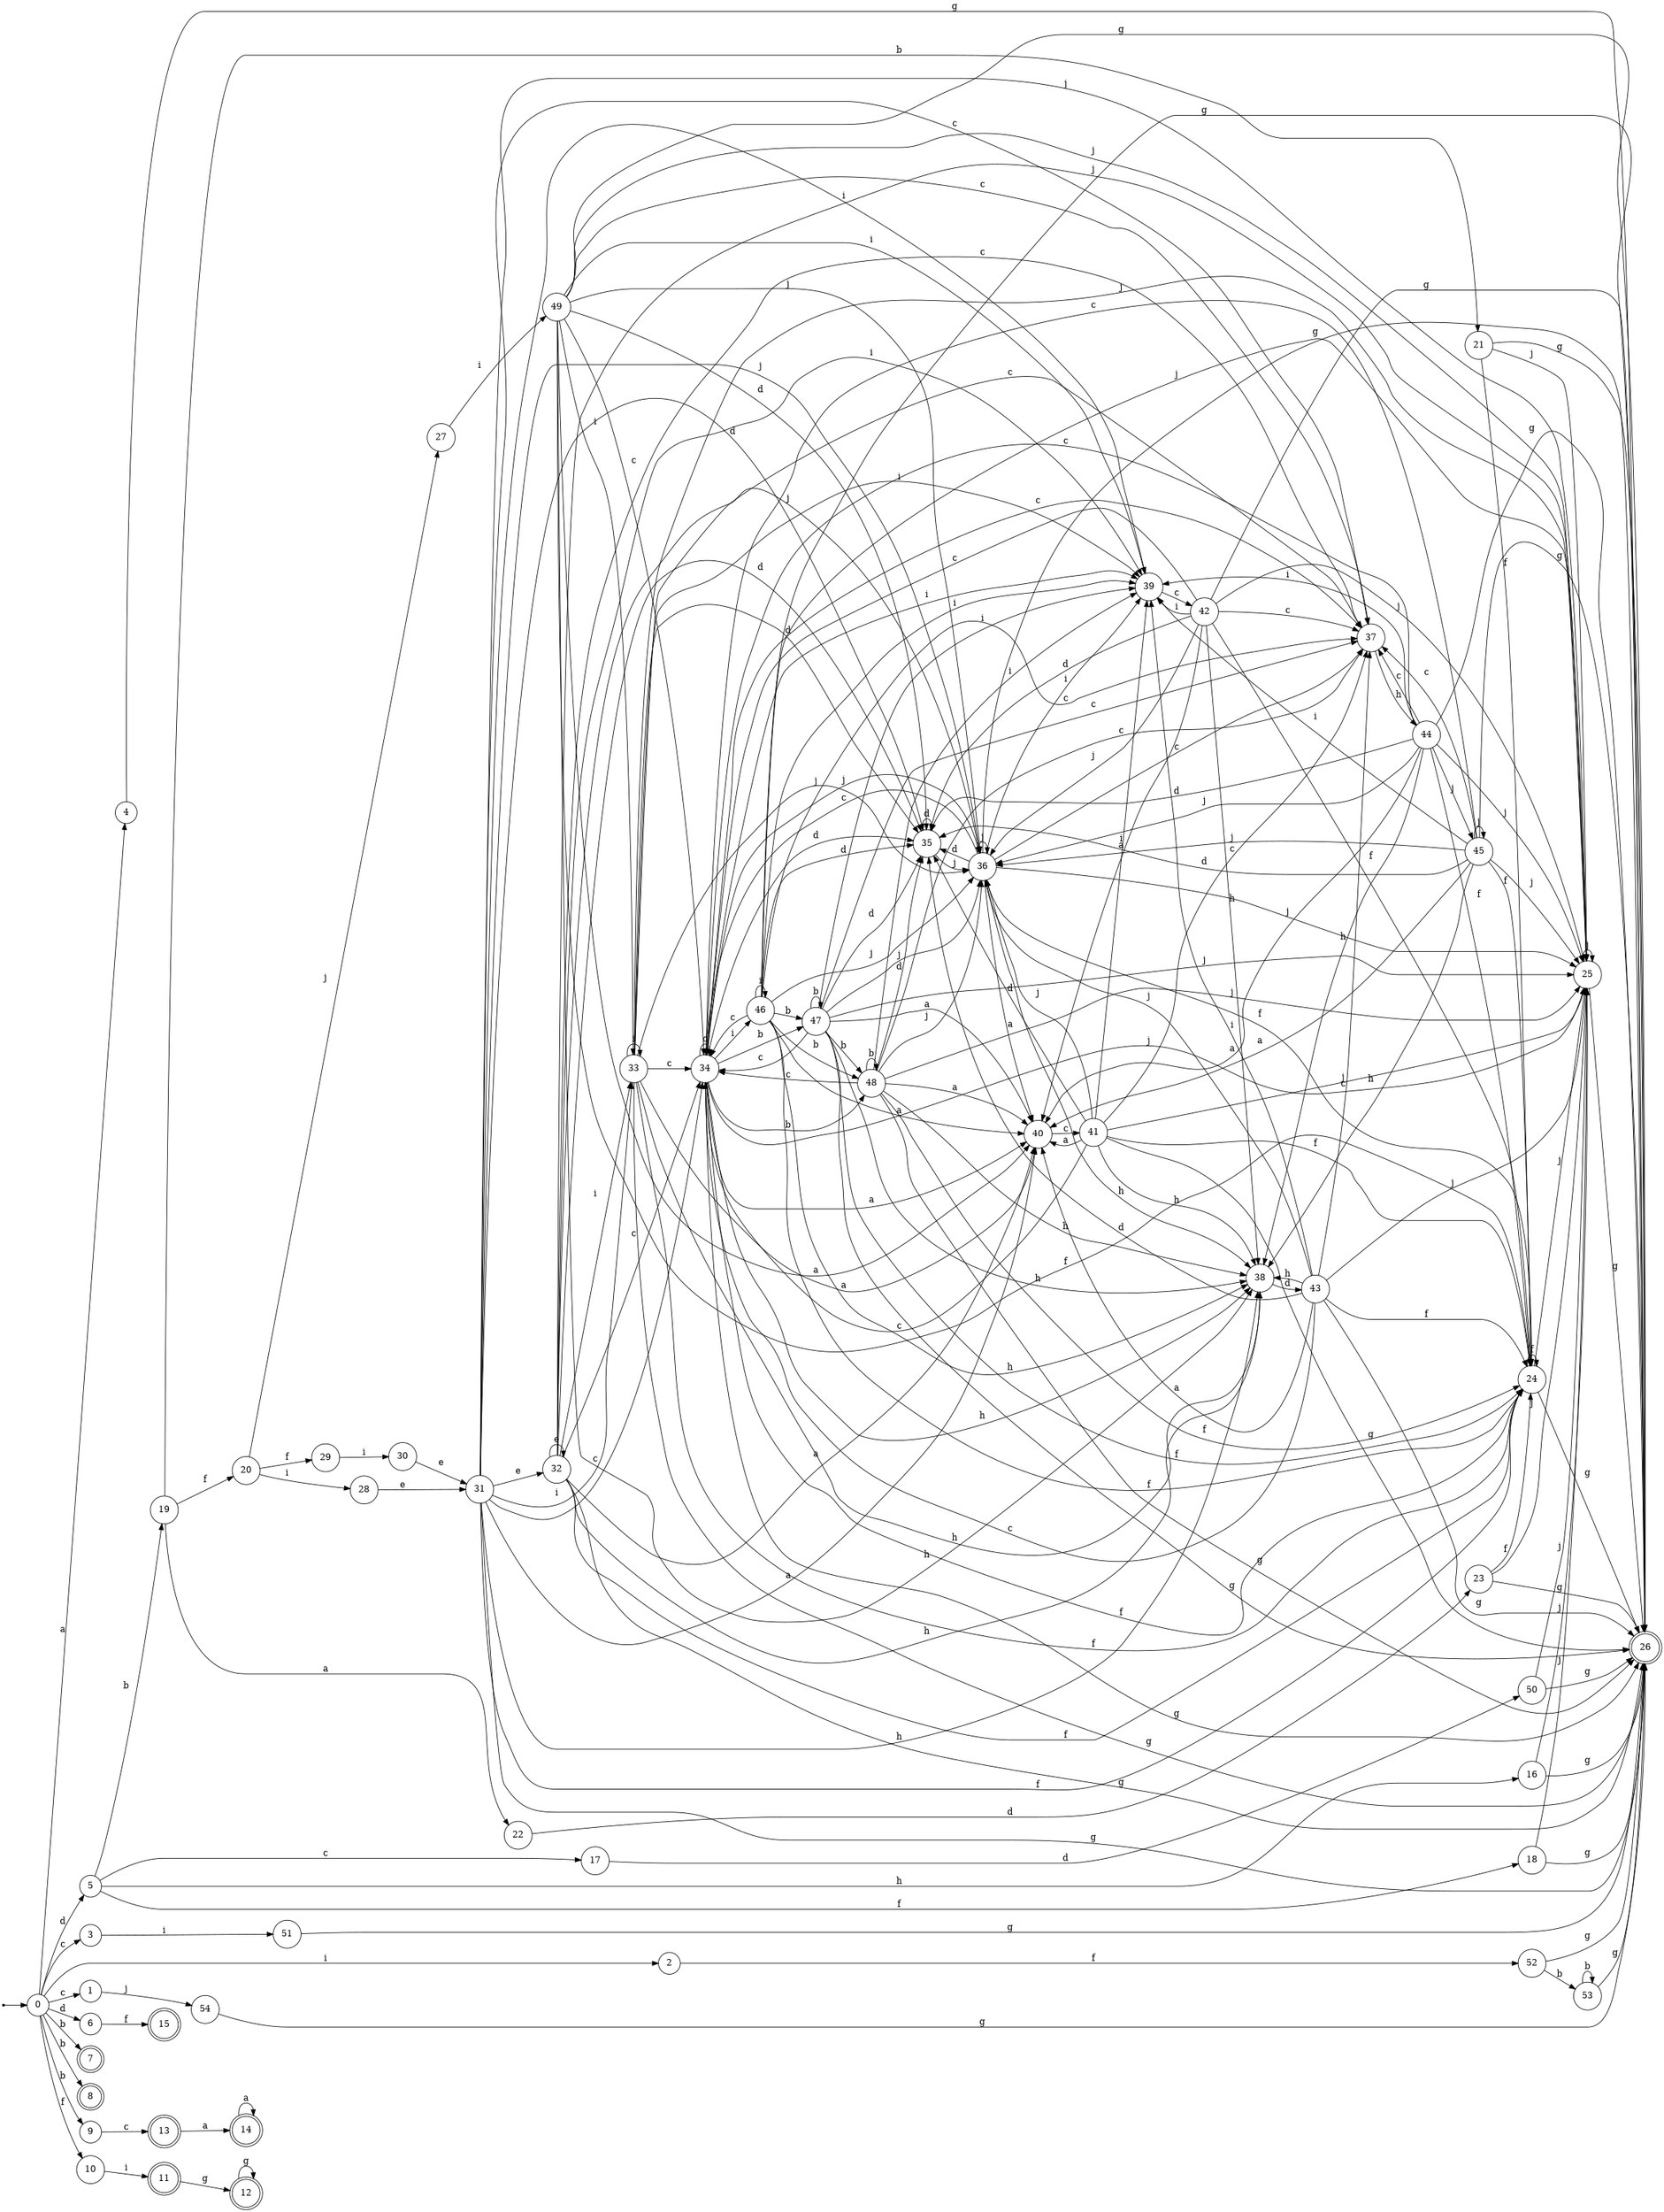 digraph finite_state_machine {
rankdir=LR;
size="20,20";
node [shape = point]; "dummy0"
node [shape = circle]; "0";
"dummy0" -> "0";
node [shape = circle]; "1";
node [shape = circle]; "2";
node [shape = circle]; "3";
node [shape = circle]; "4";
node [shape = circle]; "5";
node [shape = circle]; "6";
node [shape = doublecircle]; "7";node [shape = doublecircle]; "8";node [shape = circle]; "9";
node [shape = circle]; "10";
node [shape = doublecircle]; "11";node [shape = doublecircle]; "12";node [shape = doublecircle]; "13";node [shape = doublecircle]; "14";node [shape = doublecircle]; "15";node [shape = circle]; "16";
node [shape = circle]; "17";
node [shape = circle]; "18";
node [shape = circle]; "19";
node [shape = circle]; "20";
node [shape = circle]; "21";
node [shape = circle]; "22";
node [shape = circle]; "23";
node [shape = circle]; "24";
node [shape = circle]; "25";
node [shape = doublecircle]; "26";node [shape = circle]; "27";
node [shape = circle]; "28";
node [shape = circle]; "29";
node [shape = circle]; "30";
node [shape = circle]; "31";
node [shape = circle]; "32";
node [shape = circle]; "33";
node [shape = circle]; "34";
node [shape = circle]; "35";
node [shape = circle]; "36";
node [shape = circle]; "37";
node [shape = circle]; "38";
node [shape = circle]; "39";
node [shape = circle]; "40";
node [shape = circle]; "41";
node [shape = circle]; "42";
node [shape = circle]; "43";
node [shape = circle]; "44";
node [shape = circle]; "45";
node [shape = circle]; "46";
node [shape = circle]; "47";
node [shape = circle]; "48";
node [shape = circle]; "49";
node [shape = circle]; "50";
node [shape = circle]; "51";
node [shape = circle]; "52";
node [shape = circle]; "53";
node [shape = circle]; "54";
"0" -> "1" [label = "c"];
 "0" -> "3" [label = "c"];
 "0" -> "2" [label = "i"];
 "0" -> "4" [label = "a"];
 "0" -> "5" [label = "d"];
 "0" -> "6" [label = "d"];
 "0" -> "8" [label = "b"];
 "0" -> "9" [label = "b"];
 "0" -> "7" [label = "b"];
 "0" -> "10" [label = "f"];
 "10" -> "11" [label = "i"];
 "11" -> "12" [label = "g"];
 "12" -> "12" [label = "g"];
 "9" -> "13" [label = "c"];
 "13" -> "14" [label = "a"];
 "14" -> "14" [label = "a"];
 "6" -> "15" [label = "f"];
 "5" -> "16" [label = "h"];
 "5" -> "17" [label = "c"];
 "5" -> "18" [label = "f"];
 "5" -> "19" [label = "b"];
 "19" -> "20" [label = "f"];
 "19" -> "21" [label = "b"];
 "19" -> "22" [label = "a"];
 "22" -> "23" [label = "d"];
 "23" -> "24" [label = "f"];
 "23" -> "25" [label = "j"];
 "23" -> "26" [label = "g"];
 "25" -> "25" [label = "j"];
 "25" -> "26" [label = "g"];
 "24" -> "24" [label = "f"];
 "24" -> "25" [label = "j"];
 "24" -> "26" [label = "g"];
 "21" -> "24" [label = "f"];
 "21" -> "25" [label = "j"];
 "21" -> "26" [label = "g"];
 "20" -> "27" [label = "j"];
 "20" -> "28" [label = "i"];
 "20" -> "29" [label = "f"];
 "29" -> "30" [label = "i"];
 "30" -> "31" [label = "e"];
 "31" -> "32" [label = "e"];
 "31" -> "33" [label = "i"];
 "31" -> "39" [label = "i"];
 "31" -> "34" [label = "c"];
 "31" -> "37" [label = "c"];
 "31" -> "35" [label = "d"];
 "31" -> "25" [label = "j"];
 "31" -> "36" [label = "j"];
 "31" -> "38" [label = "h"];
 "31" -> "40" [label = "a"];
 "31" -> "24" [label = "f"];
 "31" -> "26" [label = "g"];
 "40" -> "41" [label = "c"];
 "41" -> "40" [label = "a"];
 "41" -> "34" [label = "c"];
 "41" -> "37" [label = "c"];
 "41" -> "35" [label = "d"];
 "41" -> "25" [label = "j"];
 "41" -> "36" [label = "j"];
 "41" -> "38" [label = "h"];
 "41" -> "39" [label = "i"];
 "41" -> "24" [label = "f"];
 "41" -> "26" [label = "g"];
 "39" -> "42" [label = "c"];
 "42" -> "39" [label = "i"];
 "42" -> "34" [label = "c"];
 "42" -> "37" [label = "c"];
 "42" -> "35" [label = "d"];
 "42" -> "25" [label = "j"];
 "42" -> "36" [label = "j"];
 "42" -> "38" [label = "h"];
 "42" -> "40" [label = "a"];
 "42" -> "24" [label = "f"];
 "42" -> "26" [label = "g"];
 "38" -> "43" [label = "d"];
 "43" -> "38" [label = "h"];
 "43" -> "34" [label = "c"];
 "43" -> "37" [label = "c"];
 "43" -> "35" [label = "d"];
 "43" -> "25" [label = "j"];
 "43" -> "36" [label = "j"];
 "43" -> "39" [label = "i"];
 "43" -> "40" [label = "a"];
 "43" -> "24" [label = "f"];
 "43" -> "26" [label = "g"];
 "37" -> "44" [label = "h"];
 "44" -> "34" [label = "c"];
 "44" -> "37" [label = "c"];
 "44" -> "25" [label = "j"];
 "44" -> "36" [label = "j"];
 "44" -> "45" [label = "j"];
 "44" -> "35" [label = "d"];
 "44" -> "38" [label = "h"];
 "44" -> "39" [label = "i"];
 "44" -> "40" [label = "a"];
 "44" -> "24" [label = "f"];
 "44" -> "26" [label = "g"];
 "45" -> "25" [label = "j"];
 "45" -> "36" [label = "j"];
 "45" -> "45" [label = "j"];
 "45" -> "34" [label = "c"];
 "45" -> "37" [label = "c"];
 "45" -> "35" [label = "d"];
 "45" -> "38" [label = "h"];
 "45" -> "39" [label = "i"];
 "45" -> "40" [label = "a"];
 "45" -> "24" [label = "f"];
 "45" -> "26" [label = "g"];
 "36" -> "25" [label = "j"];
 "36" -> "36" [label = "j"];
 "36" -> "35" [label = "d"];
 "36" -> "34" [label = "c"];
 "36" -> "37" [label = "c"];
 "36" -> "38" [label = "h"];
 "36" -> "39" [label = "i"];
 "36" -> "40" [label = "a"];
 "36" -> "24" [label = "f"];
 "36" -> "26" [label = "g"];
 "35" -> "35" [label = "d"];
 "35" -> "36" [label = "j"];
 "34" -> "34" [label = "c"];
 "34" -> "37" [label = "c"];
 "34" -> "46" [label = "i"];
 "34" -> "39" [label = "i"];
 "34" -> "48" [label = "b"];
 "34" -> "47" [label = "b"];
 "34" -> "35" [label = "d"];
 "34" -> "25" [label = "j"];
 "34" -> "36" [label = "j"];
 "34" -> "38" [label = "h"];
 "34" -> "40" [label = "a"];
 "34" -> "24" [label = "f"];
 "34" -> "26" [label = "g"];
 "48" -> "48" [label = "b"];
 "48" -> "34" [label = "c"];
 "48" -> "37" [label = "c"];
 "48" -> "35" [label = "d"];
 "48" -> "25" [label = "j"];
 "48" -> "36" [label = "j"];
 "48" -> "38" [label = "h"];
 "48" -> "39" [label = "i"];
 "48" -> "40" [label = "a"];
 "48" -> "24" [label = "f"];
 "48" -> "26" [label = "g"];
 "47" -> "48" [label = "b"];
 "47" -> "47" [label = "b"];
 "47" -> "34" [label = "c"];
 "47" -> "37" [label = "c"];
 "47" -> "35" [label = "d"];
 "47" -> "25" [label = "j"];
 "47" -> "36" [label = "j"];
 "47" -> "38" [label = "h"];
 "47" -> "39" [label = "i"];
 "47" -> "40" [label = "a"];
 "47" -> "24" [label = "f"];
 "47" -> "26" [label = "g"];
 "46" -> "46" [label = "i"];
 "46" -> "39" [label = "i"];
 "46" -> "34" [label = "c"];
 "46" -> "37" [label = "c"];
 "46" -> "48" [label = "b"];
 "46" -> "47" [label = "b"];
 "46" -> "35" [label = "d"];
 "46" -> "25" [label = "j"];
 "46" -> "36" [label = "j"];
 "46" -> "38" [label = "h"];
 "46" -> "40" [label = "a"];
 "46" -> "24" [label = "f"];
 "46" -> "26" [label = "g"];
 "33" -> "33" [label = "i"];
 "33" -> "39" [label = "i"];
 "33" -> "34" [label = "c"];
 "33" -> "37" [label = "c"];
 "33" -> "35" [label = "d"];
 "33" -> "25" [label = "j"];
 "33" -> "36" [label = "j"];
 "33" -> "38" [label = "h"];
 "33" -> "40" [label = "a"];
 "33" -> "24" [label = "f"];
 "33" -> "26" [label = "g"];
 "32" -> "32" [label = "e"];
 "32" -> "33" [label = "i"];
 "32" -> "39" [label = "i"];
 "32" -> "34" [label = "c"];
 "32" -> "37" [label = "c"];
 "32" -> "35" [label = "d"];
 "32" -> "25" [label = "j"];
 "32" -> "36" [label = "j"];
 "32" -> "38" [label = "h"];
 "32" -> "40" [label = "a"];
 "32" -> "24" [label = "f"];
 "32" -> "26" [label = "g"];
 "28" -> "31" [label = "e"];
 "27" -> "49" [label = "i"];
 "49" -> "33" [label = "i"];
 "49" -> "39" [label = "i"];
 "49" -> "34" [label = "c"];
 "49" -> "37" [label = "c"];
 "49" -> "35" [label = "d"];
 "49" -> "25" [label = "j"];
 "49" -> "36" [label = "j"];
 "49" -> "38" [label = "h"];
 "49" -> "40" [label = "a"];
 "49" -> "24" [label = "f"];
 "49" -> "26" [label = "g"];
 "18" -> "25" [label = "j"];
 "18" -> "26" [label = "g"];
 "17" -> "50" [label = "d"];
 "50" -> "25" [label = "j"];
 "50" -> "26" [label = "g"];
 "16" -> "25" [label = "j"];
 "16" -> "26" [label = "g"];
 "4" -> "26" [label = "g"];
 "3" -> "51" [label = "i"];
 "51" -> "26" [label = "g"];
 "2" -> "52" [label = "f"];
 "52" -> "53" [label = "b"];
 "52" -> "26" [label = "g"];
 "53" -> "53" [label = "b"];
 "53" -> "26" [label = "g"];
 "1" -> "54" [label = "j"];
 "54" -> "26" [label = "g"];
 }
